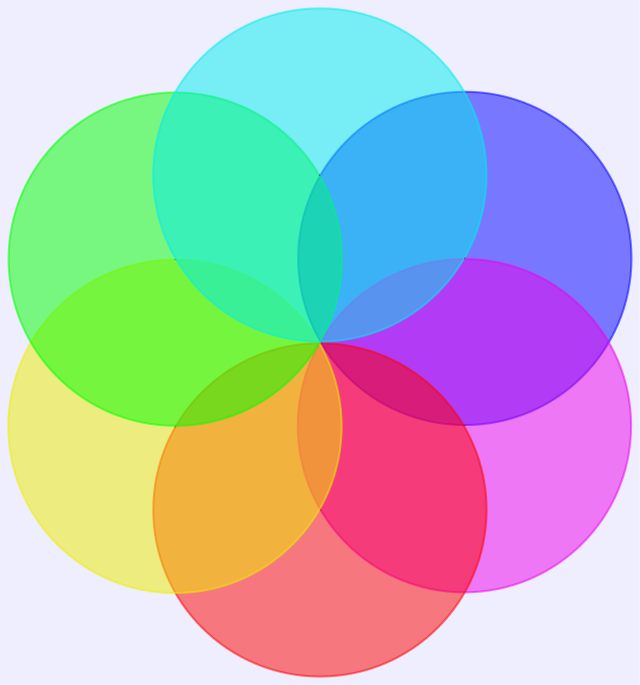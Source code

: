 graph Transparency {
	layout=neato
	start=11 // empiric value to set orientation
	bgcolor="#0000ff11"
	node [shape=circle width=2.22 label="" style=filled]
	5 [color="#0000ff80"]
	6 [color="#ee00ee80"]
	1 [color="#ff000080"]
	2 [color="#eeee0080"]
	3 [color="#00ff0080"]
	4 [color="#00eeee80"]
	1 -- 2 -- 3 -- 4 -- 5 -- 6 -- 1
}